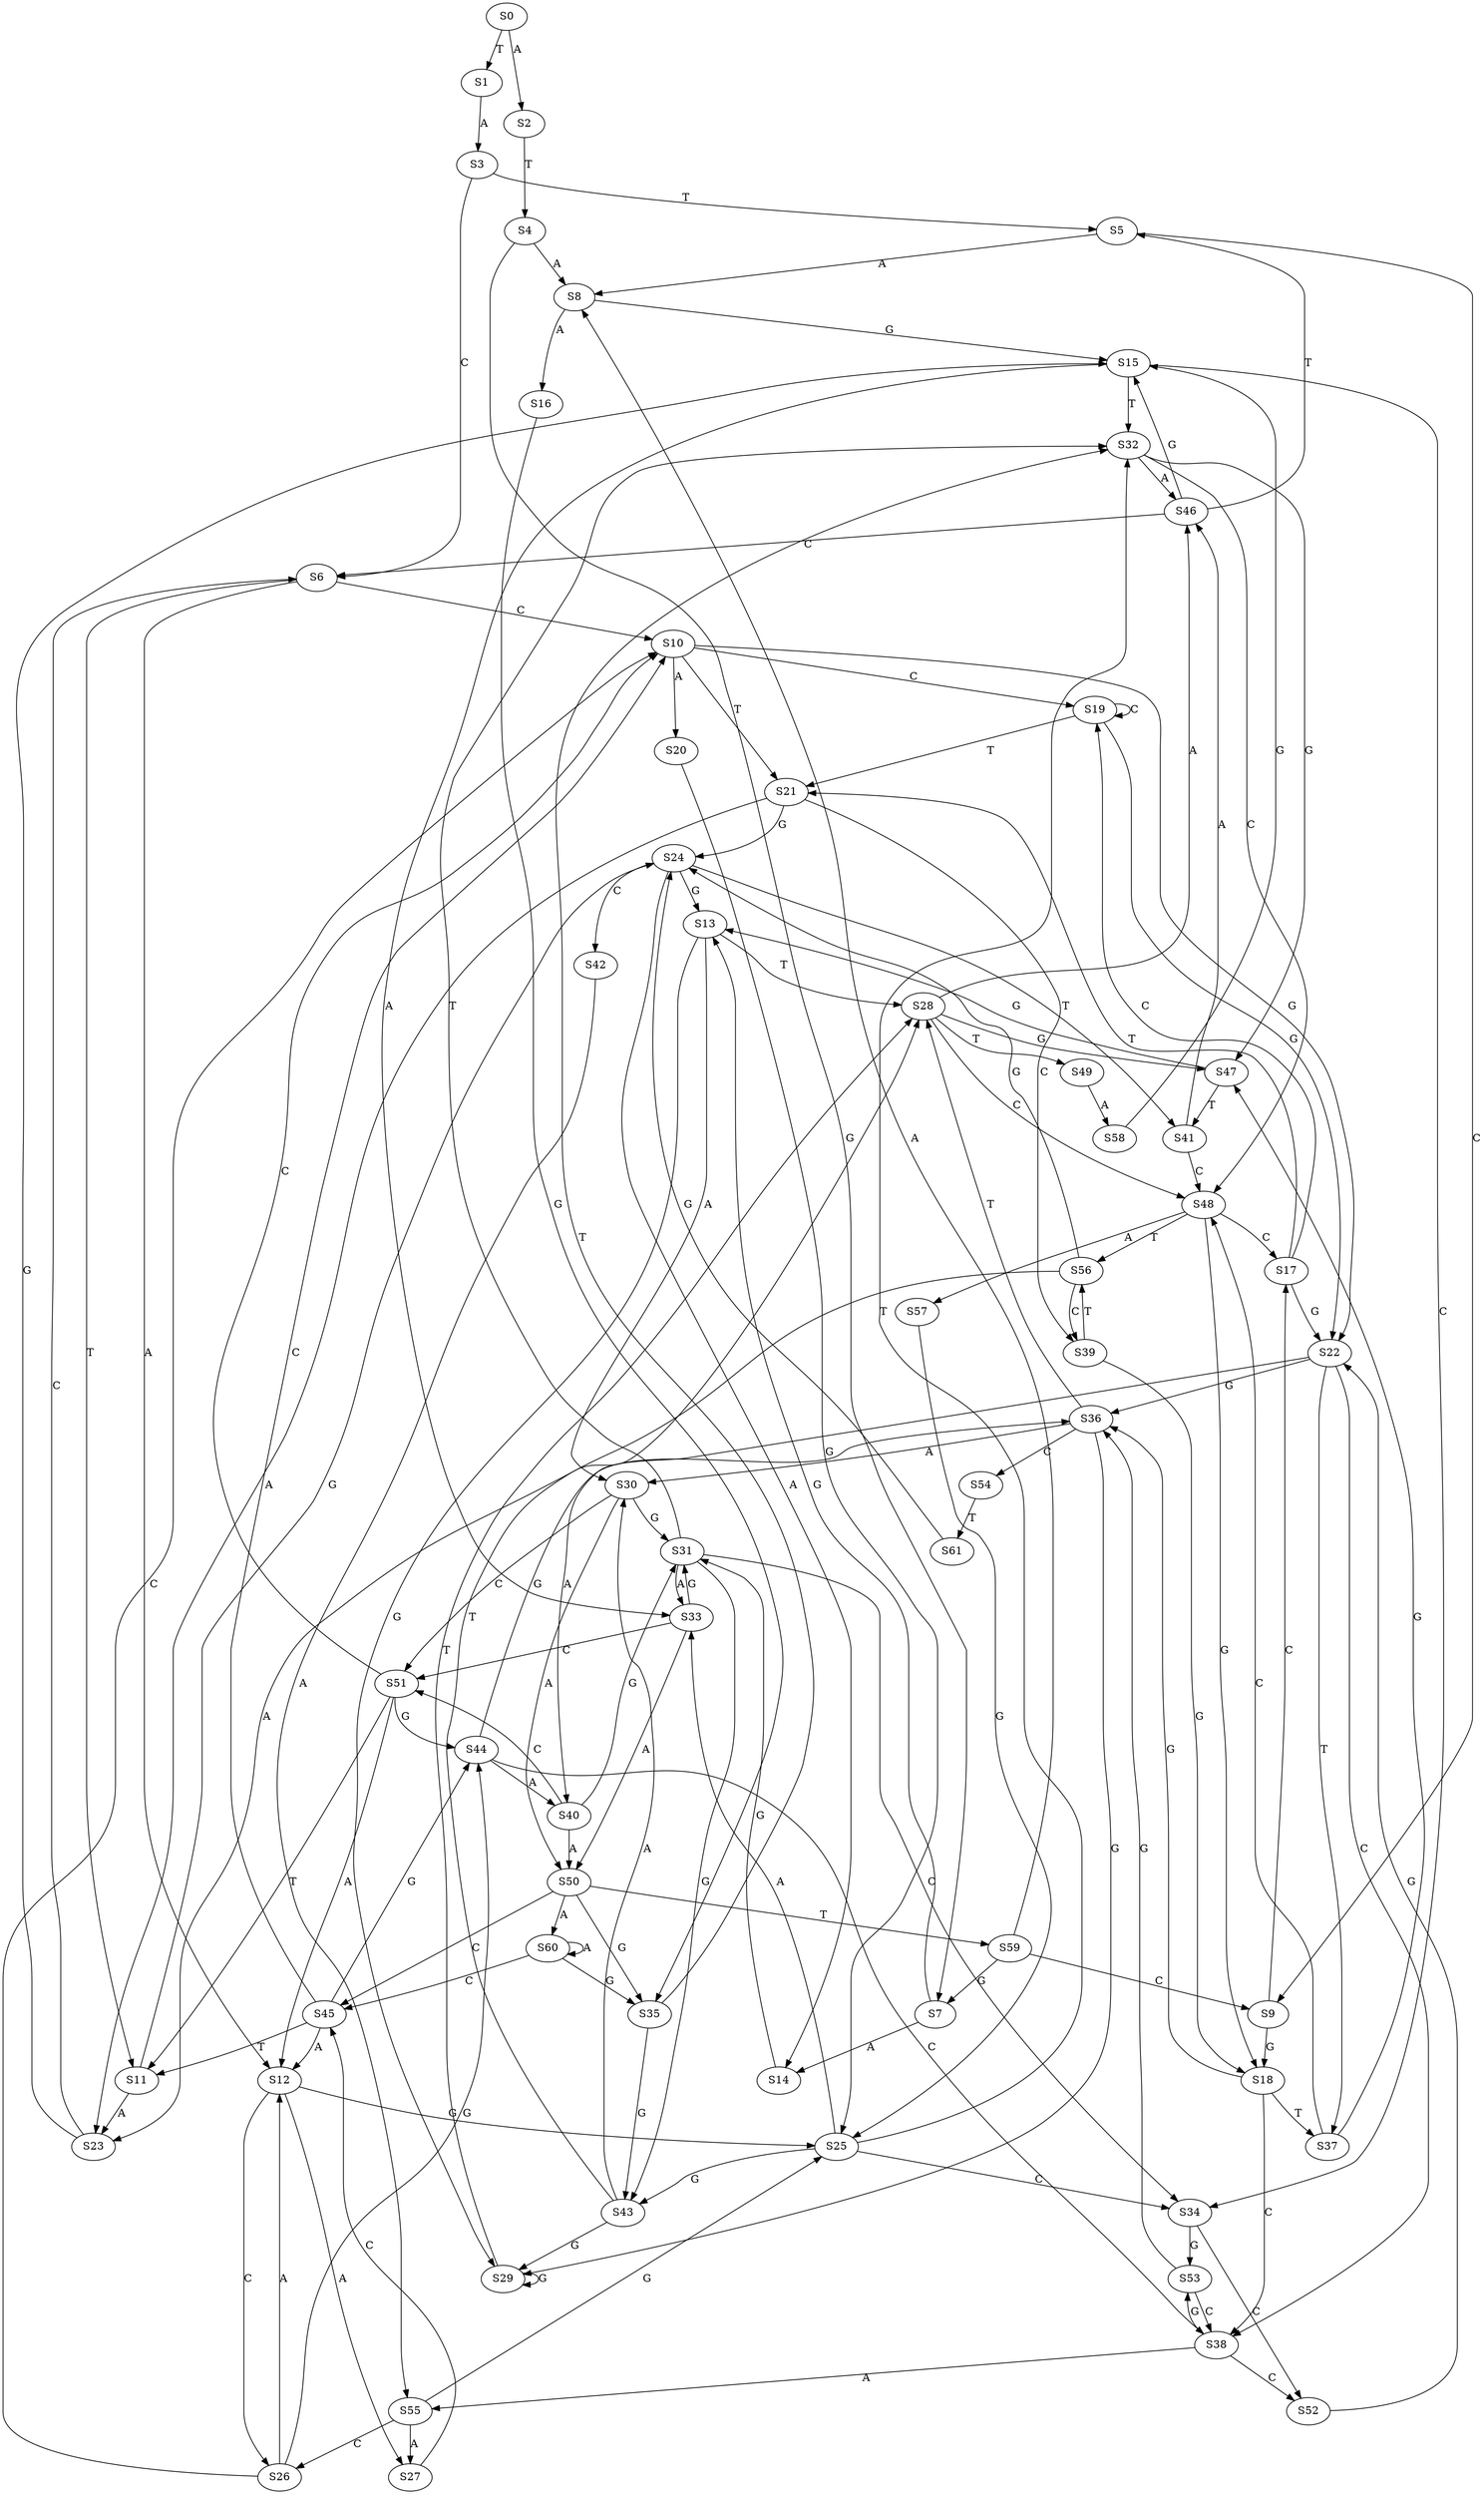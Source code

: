 strict digraph  {
	S0 -> S1 [ label = T ];
	S0 -> S2 [ label = A ];
	S1 -> S3 [ label = A ];
	S2 -> S4 [ label = T ];
	S3 -> S5 [ label = T ];
	S3 -> S6 [ label = C ];
	S4 -> S7 [ label = G ];
	S4 -> S8 [ label = A ];
	S5 -> S9 [ label = C ];
	S5 -> S8 [ label = A ];
	S6 -> S10 [ label = C ];
	S6 -> S11 [ label = T ];
	S6 -> S12 [ label = A ];
	S7 -> S13 [ label = G ];
	S7 -> S14 [ label = A ];
	S8 -> S15 [ label = G ];
	S8 -> S16 [ label = A ];
	S9 -> S17 [ label = C ];
	S9 -> S18 [ label = G ];
	S10 -> S19 [ label = C ];
	S10 -> S20 [ label = A ];
	S10 -> S21 [ label = T ];
	S10 -> S22 [ label = G ];
	S11 -> S23 [ label = A ];
	S11 -> S24 [ label = G ];
	S12 -> S25 [ label = G ];
	S12 -> S26 [ label = C ];
	S12 -> S27 [ label = A ];
	S13 -> S28 [ label = T ];
	S13 -> S29 [ label = G ];
	S13 -> S30 [ label = A ];
	S14 -> S31 [ label = G ];
	S15 -> S32 [ label = T ];
	S15 -> S33 [ label = A ];
	S15 -> S34 [ label = C ];
	S16 -> S35 [ label = G ];
	S17 -> S19 [ label = C ];
	S17 -> S21 [ label = T ];
	S17 -> S22 [ label = G ];
	S18 -> S36 [ label = G ];
	S18 -> S37 [ label = T ];
	S18 -> S38 [ label = C ];
	S19 -> S22 [ label = G ];
	S19 -> S19 [ label = C ];
	S19 -> S21 [ label = T ];
	S20 -> S25 [ label = G ];
	S21 -> S23 [ label = A ];
	S21 -> S24 [ label = G ];
	S21 -> S39 [ label = C ];
	S22 -> S40 [ label = A ];
	S22 -> S37 [ label = T ];
	S22 -> S36 [ label = G ];
	S22 -> S38 [ label = C ];
	S23 -> S15 [ label = G ];
	S23 -> S6 [ label = C ];
	S24 -> S14 [ label = A ];
	S24 -> S41 [ label = T ];
	S24 -> S42 [ label = C ];
	S24 -> S13 [ label = G ];
	S25 -> S43 [ label = G ];
	S25 -> S32 [ label = T ];
	S25 -> S33 [ label = A ];
	S25 -> S34 [ label = C ];
	S26 -> S10 [ label = C ];
	S26 -> S12 [ label = A ];
	S26 -> S44 [ label = G ];
	S27 -> S45 [ label = C ];
	S28 -> S46 [ label = A ];
	S28 -> S47 [ label = G ];
	S28 -> S48 [ label = C ];
	S28 -> S49 [ label = T ];
	S29 -> S28 [ label = T ];
	S29 -> S29 [ label = G ];
	S30 -> S50 [ label = A ];
	S30 -> S51 [ label = C ];
	S30 -> S31 [ label = G ];
	S31 -> S32 [ label = T ];
	S31 -> S33 [ label = A ];
	S31 -> S43 [ label = G ];
	S31 -> S34 [ label = C ];
	S32 -> S46 [ label = A ];
	S32 -> S48 [ label = C ];
	S32 -> S47 [ label = G ];
	S33 -> S50 [ label = A ];
	S33 -> S31 [ label = G ];
	S33 -> S51 [ label = C ];
	S34 -> S52 [ label = C ];
	S34 -> S53 [ label = G ];
	S35 -> S32 [ label = T ];
	S35 -> S43 [ label = G ];
	S36 -> S30 [ label = A ];
	S36 -> S29 [ label = G ];
	S36 -> S54 [ label = C ];
	S36 -> S28 [ label = T ];
	S37 -> S48 [ label = C ];
	S37 -> S47 [ label = G ];
	S38 -> S52 [ label = C ];
	S38 -> S53 [ label = G ];
	S38 -> S55 [ label = A ];
	S39 -> S56 [ label = T ];
	S39 -> S18 [ label = G ];
	S40 -> S50 [ label = A ];
	S40 -> S51 [ label = C ];
	S40 -> S31 [ label = G ];
	S41 -> S48 [ label = C ];
	S41 -> S46 [ label = A ];
	S42 -> S55 [ label = A ];
	S43 -> S30 [ label = A ];
	S43 -> S28 [ label = T ];
	S43 -> S29 [ label = G ];
	S44 -> S40 [ label = A ];
	S44 -> S36 [ label = G ];
	S44 -> S38 [ label = C ];
	S45 -> S12 [ label = A ];
	S45 -> S10 [ label = C ];
	S45 -> S44 [ label = G ];
	S45 -> S11 [ label = T ];
	S46 -> S5 [ label = T ];
	S46 -> S15 [ label = G ];
	S46 -> S6 [ label = C ];
	S47 -> S41 [ label = T ];
	S47 -> S13 [ label = G ];
	S48 -> S56 [ label = T ];
	S48 -> S18 [ label = G ];
	S48 -> S57 [ label = A ];
	S48 -> S17 [ label = C ];
	S49 -> S58 [ label = A ];
	S50 -> S59 [ label = T ];
	S50 -> S45 [ label = C ];
	S50 -> S60 [ label = A ];
	S50 -> S35 [ label = G ];
	S51 -> S11 [ label = T ];
	S51 -> S10 [ label = C ];
	S51 -> S12 [ label = A ];
	S51 -> S44 [ label = G ];
	S52 -> S22 [ label = G ];
	S53 -> S36 [ label = G ];
	S53 -> S38 [ label = C ];
	S54 -> S61 [ label = T ];
	S55 -> S25 [ label = G ];
	S55 -> S27 [ label = A ];
	S55 -> S26 [ label = C ];
	S56 -> S24 [ label = G ];
	S56 -> S39 [ label = C ];
	S56 -> S23 [ label = A ];
	S57 -> S25 [ label = G ];
	S58 -> S15 [ label = G ];
	S59 -> S8 [ label = A ];
	S59 -> S9 [ label = C ];
	S59 -> S7 [ label = G ];
	S60 -> S35 [ label = G ];
	S60 -> S45 [ label = C ];
	S60 -> S60 [ label = A ];
	S61 -> S24 [ label = G ];
}
